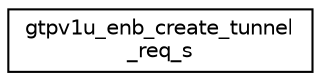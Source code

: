 digraph "Graphical Class Hierarchy"
{
 // LATEX_PDF_SIZE
  edge [fontname="Helvetica",fontsize="10",labelfontname="Helvetica",labelfontsize="10"];
  node [fontname="Helvetica",fontsize="10",shape=record];
  rankdir="LR";
  Node0 [label="gtpv1u_enb_create_tunnel\l_req_s",height=0.2,width=0.4,color="black", fillcolor="white", style="filled",URL="$structgtpv1u__enb__create__tunnel__req__s.html",tooltip=" "];
}
